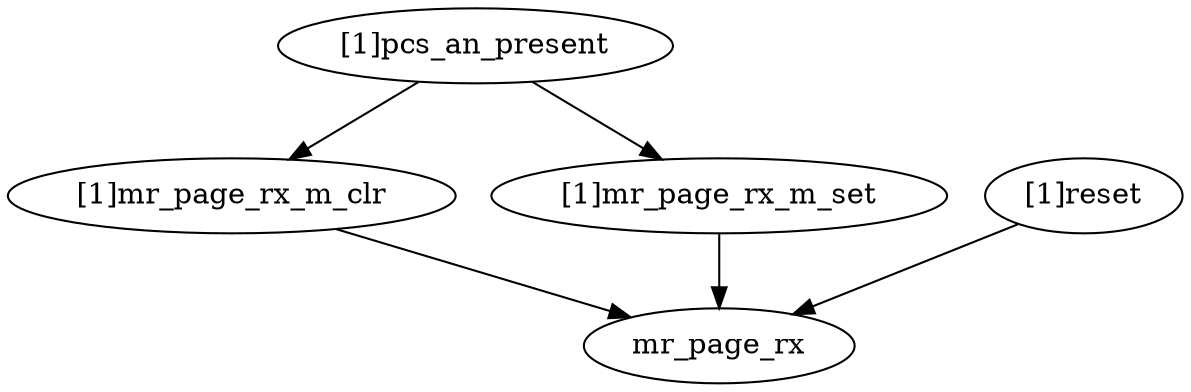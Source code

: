 strict digraph "" {
	mr_page_rx	 [complexity=0,
		importance=0.0208861617493,
		rank=0.0];
	"[1]pcs_an_present"	 [complexity=2,
		importance=0.220451000909,
		rank=0.110225500454];
	"[1]mr_page_rx_m_clr"	 [complexity=1,
		importance=0.0315801136986,
		rank=0.0315801136986];
	"[1]pcs_an_present" -> "[1]mr_page_rx_m_clr";
	"[1]mr_page_rx_m_set"	 [complexity=1,
		importance=0.0530449137217,
		rank=0.0530449137217];
	"[1]pcs_an_present" -> "[1]mr_page_rx_m_set";
	"[1]reset"	 [complexity=1,
		importance=0.0721951606496,
		rank=0.0721951606496];
	"[1]reset" -> mr_page_rx;
	"[1]mr_page_rx_m_clr" -> mr_page_rx;
	"[1]mr_page_rx_m_set" -> mr_page_rx;
}
